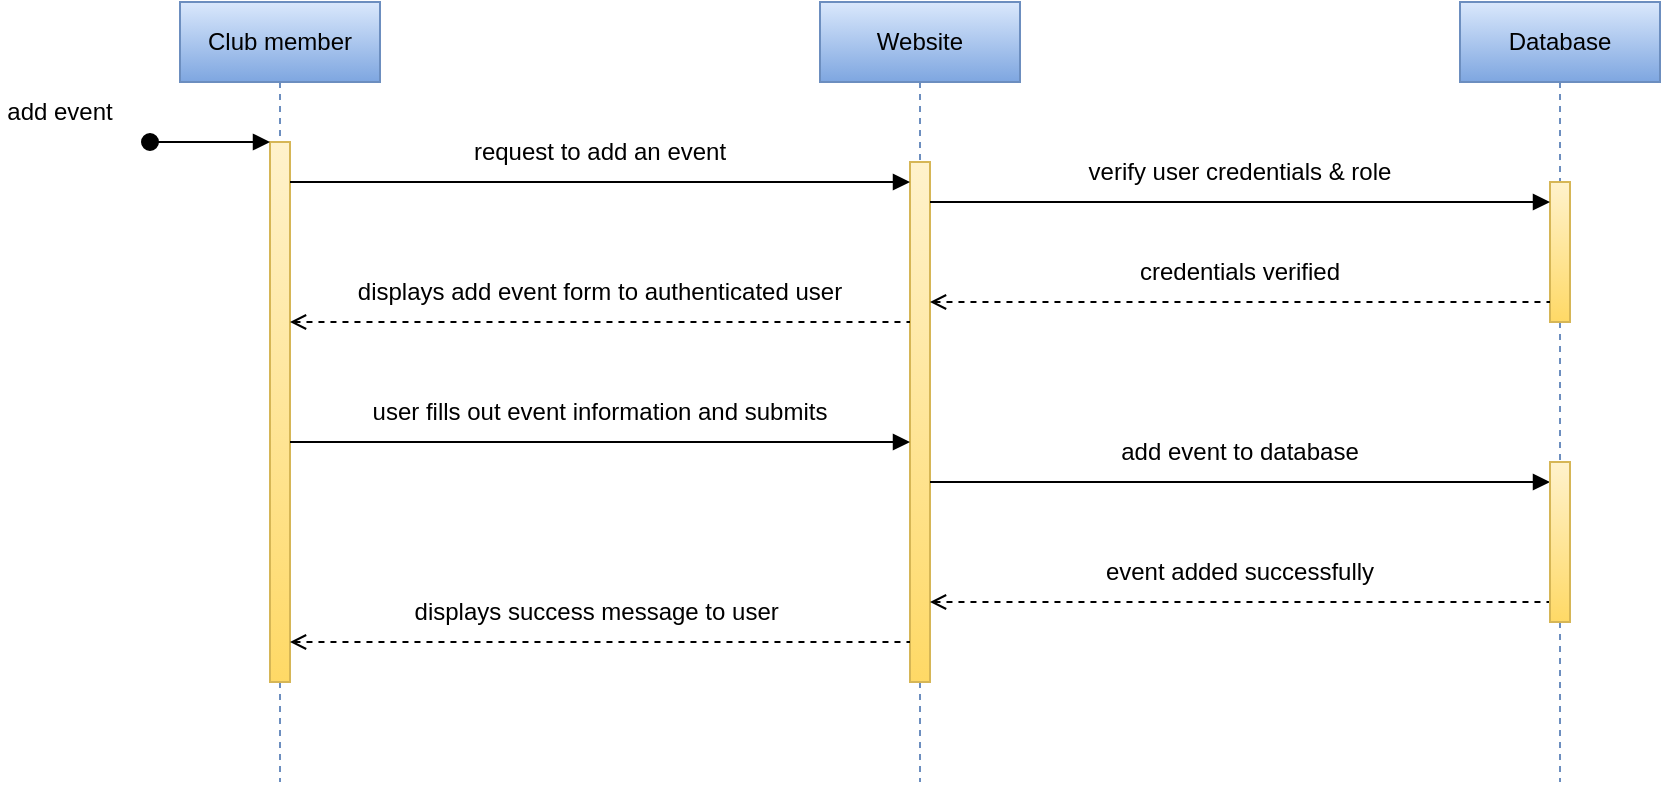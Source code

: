 <mxfile version="20.3.0" type="device"><diagram id="0ldy2uNuWINR3XcFG3o1" name="Page-1"><mxGraphModel dx="2128" dy="641" grid="1" gridSize="10" guides="1" tooltips="1" connect="1" arrows="1" fold="1" page="1" pageScale="1" pageWidth="850" pageHeight="1100" math="0" shadow="0"><root><mxCell id="0"/><mxCell id="1" parent="0"/><mxCell id="pMuSlzpFLt1DtaQOXShB-1" value="Club member" style="shape=umlLifeline;perimeter=lifelinePerimeter;whiteSpace=wrap;html=1;container=0;dropTarget=0;collapsible=0;recursiveResize=0;outlineConnect=0;portConstraint=eastwest;newEdgeStyle={&quot;edgeStyle&quot;:&quot;elbowEdgeStyle&quot;,&quot;elbow&quot;:&quot;vertical&quot;,&quot;curved&quot;:0,&quot;rounded&quot;:0};fillColor=#dae8fc;gradientColor=#7ea6e0;strokeColor=#6c8ebf;" parent="1" vertex="1"><mxGeometry x="80" y="50" width="100" height="390" as="geometry"/></mxCell><mxCell id="pMuSlzpFLt1DtaQOXShB-2" value="" style="html=1;points=[];perimeter=orthogonalPerimeter;outlineConnect=0;targetShapes=umlLifeline;portConstraint=eastwest;newEdgeStyle={&quot;edgeStyle&quot;:&quot;elbowEdgeStyle&quot;,&quot;elbow&quot;:&quot;vertical&quot;,&quot;curved&quot;:0,&quot;rounded&quot;:0};fillColor=#fff2cc;gradientColor=#ffd966;strokeColor=#d6b656;" parent="pMuSlzpFLt1DtaQOXShB-1" vertex="1"><mxGeometry x="45" y="70" width="10" height="270" as="geometry"/></mxCell><mxCell id="pMuSlzpFLt1DtaQOXShB-3" value="" style="html=1;verticalAlign=bottom;startArrow=oval;endArrow=block;startSize=8;edgeStyle=elbowEdgeStyle;elbow=vertical;curved=0;rounded=0;" parent="pMuSlzpFLt1DtaQOXShB-1" target="pMuSlzpFLt1DtaQOXShB-2" edge="1"><mxGeometry relative="1" as="geometry"><mxPoint x="-15" y="70" as="sourcePoint"/></mxGeometry></mxCell><mxCell id="pMuSlzpFLt1DtaQOXShB-4" value="Website" style="shape=umlLifeline;perimeter=lifelinePerimeter;whiteSpace=wrap;html=1;container=0;dropTarget=0;collapsible=0;recursiveResize=0;outlineConnect=0;portConstraint=eastwest;newEdgeStyle={&quot;edgeStyle&quot;:&quot;elbowEdgeStyle&quot;,&quot;elbow&quot;:&quot;vertical&quot;,&quot;curved&quot;:0,&quot;rounded&quot;:0};fillColor=#dae8fc;gradientColor=#7ea6e0;strokeColor=#6c8ebf;" parent="1" vertex="1"><mxGeometry x="400" y="50" width="100" height="390" as="geometry"/></mxCell><mxCell id="pMuSlzpFLt1DtaQOXShB-5" value="" style="html=1;points=[];perimeter=orthogonalPerimeter;outlineConnect=0;targetShapes=umlLifeline;portConstraint=eastwest;newEdgeStyle={&quot;edgeStyle&quot;:&quot;elbowEdgeStyle&quot;,&quot;elbow&quot;:&quot;vertical&quot;,&quot;curved&quot;:0,&quot;rounded&quot;:0};fillColor=#fff2cc;gradientColor=#ffd966;strokeColor=#d6b656;" parent="pMuSlzpFLt1DtaQOXShB-4" vertex="1"><mxGeometry x="45" y="80" width="10" height="260" as="geometry"/></mxCell><mxCell id="pMuSlzpFLt1DtaQOXShB-6" value="Database" style="shape=umlLifeline;perimeter=lifelinePerimeter;whiteSpace=wrap;html=1;container=0;dropTarget=0;collapsible=0;recursiveResize=0;outlineConnect=0;portConstraint=eastwest;newEdgeStyle={&quot;edgeStyle&quot;:&quot;elbowEdgeStyle&quot;,&quot;elbow&quot;:&quot;vertical&quot;,&quot;curved&quot;:0,&quot;rounded&quot;:0};fillColor=#dae8fc;strokeColor=#6c8ebf;gradientColor=#7ea6e0;" parent="1" vertex="1"><mxGeometry x="720" y="50" width="100" height="390" as="geometry"/></mxCell><mxCell id="pMuSlzpFLt1DtaQOXShB-7" value="&lt;span style=&quot;color: rgba(0, 0, 0, 0); font-family: monospace; font-size: 0px; text-align: start;&quot;&gt;%3CmxGraphModel%3E%3Croot%3E%3CmxCell%20id%3D%220%22%2F%3E%3CmxCell%20id%3D%221%22%20parent%3D%220%22%2F%3E%3CmxCell%20id%3D%222%22%20value%3D%22%22%20style%3D%22endArrow%3Dnone%3Bhtml%3D1%3Brounded%3D0%3BstartArrow%3Dopen%3BstartFill%3D0%3Bdashed%3D1%3B%22%20edge%3D%221%22%20parent%3D%221%22%3E%3CmxGeometry%20width%3D%2250%22%20height%3D%2250%22%20relative%3D%221%22%20as%3D%22geometry%22%3E%3CmxPoint%20x%3D%22455%22%20y%3D%22410%22%20as%3D%22sourcePoint%22%2F%3E%3CmxPoint%20x%3D%22769.5%22%20y%3D%22410%22%20as%3D%22targetPoint%22%2F%3E%3CArray%20as%3D%22points%22%3E%3CmxPoint%20x%3D%22610%22%20y%3D%22410%22%2F%3E%3C%2FArray%3E%3C%2FmxGeometry%3E%3C%2FmxCell%3E%3C%2Froot%3E%3C%2FmxGraphModel%3E&lt;/span&gt;" style="html=1;points=[];perimeter=orthogonalPerimeter;outlineConnect=0;targetShapes=umlLifeline;portConstraint=eastwest;newEdgeStyle={&quot;edgeStyle&quot;:&quot;elbowEdgeStyle&quot;,&quot;elbow&quot;:&quot;vertical&quot;,&quot;curved&quot;:0,&quot;rounded&quot;:0};fillColor=#fff2cc;gradientColor=#ffd966;strokeColor=#d6b656;" parent="pMuSlzpFLt1DtaQOXShB-6" vertex="1"><mxGeometry x="45" y="90" width="10" height="70" as="geometry"/></mxCell><mxCell id="pMuSlzpFLt1DtaQOXShB-8" value="request to add an event" style="text;html=1;strokeColor=none;fillColor=none;align=center;verticalAlign=middle;whiteSpace=wrap;rounded=0;" parent="1" vertex="1"><mxGeometry x="210" y="110" width="160" height="30" as="geometry"/></mxCell><mxCell id="pMuSlzpFLt1DtaQOXShB-9" value="displays add event form to authenticated user" style="text;html=1;strokeColor=none;fillColor=none;align=center;verticalAlign=middle;whiteSpace=wrap;rounded=0;" parent="1" vertex="1"><mxGeometry x="165" y="180" width="250" height="30" as="geometry"/></mxCell><mxCell id="pMuSlzpFLt1DtaQOXShB-10" value="user fills out event information and submits" style="text;html=1;strokeColor=none;fillColor=none;align=center;verticalAlign=middle;whiteSpace=wrap;rounded=0;" parent="1" vertex="1"><mxGeometry x="170" y="240" width="240" height="30" as="geometry"/></mxCell><mxCell id="pMuSlzpFLt1DtaQOXShB-15" value="" style="endArrow=block;html=1;rounded=0;endFill=1;" parent="1" source="pMuSlzpFLt1DtaQOXShB-2" target="pMuSlzpFLt1DtaQOXShB-5" edge="1"><mxGeometry width="50" height="50" relative="1" as="geometry"><mxPoint x="480" y="290" as="sourcePoint"/><mxPoint x="530" y="240" as="targetPoint"/><Array as="points"><mxPoint x="280" y="140"/></Array></mxGeometry></mxCell><mxCell id="pMuSlzpFLt1DtaQOXShB-19" value="" style="endArrow=block;html=1;rounded=0;endFill=1;" parent="1" source="pMuSlzpFLt1DtaQOXShB-5" target="v7qBS_tZo4EjwJVvwqDP-2" edge="1"><mxGeometry width="50" height="50" relative="1" as="geometry"><mxPoint x="460" y="340" as="sourcePoint"/><mxPoint x="750" y="230" as="targetPoint"/><Array as="points"><mxPoint x="610" y="290"/></Array></mxGeometry></mxCell><mxCell id="pMuSlzpFLt1DtaQOXShB-20" value="" style="endArrow=none;html=1;rounded=0;startArrow=open;startFill=0;dashed=1;" parent="1" source="pMuSlzpFLt1DtaQOXShB-5" target="v7qBS_tZo4EjwJVvwqDP-2" edge="1"><mxGeometry width="50" height="50" relative="1" as="geometry"><mxPoint x="450" y="400" as="sourcePoint"/><mxPoint x="750" y="230" as="targetPoint"/><Array as="points"><mxPoint x="630" y="350"/></Array></mxGeometry></mxCell><mxCell id="pMuSlzpFLt1DtaQOXShB-21" value="" style="endArrow=none;html=1;rounded=0;startArrow=open;startFill=0;dashed=1;" parent="1" source="pMuSlzpFLt1DtaQOXShB-2" target="pMuSlzpFLt1DtaQOXShB-5" edge="1"><mxGeometry width="50" height="50" relative="1" as="geometry"><mxPoint x="155" y="220" as="sourcePoint"/><mxPoint x="465" y="220" as="targetPoint"/><Array as="points"><mxPoint x="290" y="370"/></Array></mxGeometry></mxCell><mxCell id="pMuSlzpFLt1DtaQOXShB-25" value="add event to database" style="text;html=1;strokeColor=none;fillColor=none;align=center;verticalAlign=middle;whiteSpace=wrap;rounded=0;" parent="1" vertex="1"><mxGeometry x="500" y="260" width="220" height="30" as="geometry"/></mxCell><mxCell id="pMuSlzpFLt1DtaQOXShB-26" value="event added successfully" style="text;html=1;strokeColor=none;fillColor=none;align=center;verticalAlign=middle;whiteSpace=wrap;rounded=0;" parent="1" vertex="1"><mxGeometry x="520" y="320" width="180" height="30" as="geometry"/></mxCell><mxCell id="pMuSlzpFLt1DtaQOXShB-27" value="displays success message to user&amp;nbsp;" style="text;html=1;strokeColor=none;fillColor=none;align=center;verticalAlign=middle;whiteSpace=wrap;rounded=0;" parent="1" vertex="1"><mxGeometry x="196.25" y="340" width="187.5" height="30" as="geometry"/></mxCell><mxCell id="gaYad02PxDiUFJEhbfjb-1" value="" style="endArrow=block;html=1;rounded=0;endFill=1;" parent="1" source="pMuSlzpFLt1DtaQOXShB-5" target="pMuSlzpFLt1DtaQOXShB-7" edge="1"><mxGeometry width="50" height="50" relative="1" as="geometry"><mxPoint x="455" y="150" as="sourcePoint"/><mxPoint x="765" y="150" as="targetPoint"/><Array as="points"><mxPoint x="600" y="150"/></Array></mxGeometry></mxCell><mxCell id="gaYad02PxDiUFJEhbfjb-2" value="verify user credentials &amp;amp; role" style="text;html=1;strokeColor=none;fillColor=none;align=center;verticalAlign=middle;whiteSpace=wrap;rounded=0;" parent="1" vertex="1"><mxGeometry x="530" y="120" width="160" height="30" as="geometry"/></mxCell><mxCell id="gaYad02PxDiUFJEhbfjb-3" value="" style="endArrow=none;html=1;rounded=0;startArrow=open;startFill=0;dashed=1;" parent="1" source="pMuSlzpFLt1DtaQOXShB-5" target="pMuSlzpFLt1DtaQOXShB-7" edge="1"><mxGeometry width="50" height="50" relative="1" as="geometry"><mxPoint x="455" y="200" as="sourcePoint"/><mxPoint x="765" y="200" as="targetPoint"/><Array as="points"><mxPoint x="600" y="200"/></Array></mxGeometry></mxCell><mxCell id="gaYad02PxDiUFJEhbfjb-4" value="credentials verified" style="text;html=1;strokeColor=none;fillColor=none;align=center;verticalAlign=middle;whiteSpace=wrap;rounded=0;" parent="1" vertex="1"><mxGeometry x="530" y="170" width="160" height="30" as="geometry"/></mxCell><mxCell id="gaYad02PxDiUFJEhbfjb-6" value="" style="endArrow=none;html=1;rounded=0;startArrow=open;startFill=0;dashed=1;" parent="1" source="pMuSlzpFLt1DtaQOXShB-2" target="pMuSlzpFLt1DtaQOXShB-5" edge="1"><mxGeometry width="50" height="50" relative="1" as="geometry"><mxPoint x="135" y="210" as="sourcePoint"/><mxPoint x="445" y="210" as="targetPoint"/><Array as="points"><mxPoint x="280" y="210"/></Array></mxGeometry></mxCell><mxCell id="gaYad02PxDiUFJEhbfjb-7" value="" style="endArrow=block;html=1;rounded=0;endFill=1;" parent="1" source="pMuSlzpFLt1DtaQOXShB-2" target="pMuSlzpFLt1DtaQOXShB-5" edge="1"><mxGeometry width="50" height="50" relative="1" as="geometry"><mxPoint x="137.5" y="270" as="sourcePoint"/><mxPoint x="442.5" y="270" as="targetPoint"/><Array as="points"><mxPoint x="252.5" y="270"/><mxPoint x="382.5" y="270"/></Array></mxGeometry></mxCell><mxCell id="v7qBS_tZo4EjwJVvwqDP-1" value="add event" style="text;html=1;strokeColor=none;fillColor=none;align=center;verticalAlign=middle;whiteSpace=wrap;rounded=0;" parent="1" vertex="1"><mxGeometry x="-10" y="90" width="60" height="30" as="geometry"/></mxCell><mxCell id="v7qBS_tZo4EjwJVvwqDP-2" value="&lt;span style=&quot;color: rgba(0, 0, 0, 0); font-family: monospace; font-size: 0px; text-align: start;&quot;&gt;%3CmxGraphModel%3E%3Croot%3E%3CmxCell%20id%3D%220%22%2F%3E%3CmxCell%20id%3D%221%22%20parent%3D%220%22%2F%3E%3CmxCell%20id%3D%222%22%20value%3D%22%22%20style%3D%22endArrow%3Dnone%3Bhtml%3D1%3Brounded%3D0%3BstartArrow%3Dopen%3BstartFill%3D0%3Bdashed%3D1%3B%22%20edge%3D%221%22%20parent%3D%221%22%3E%3CmxGeometry%20width%3D%2250%22%20height%3D%2250%22%20relative%3D%221%22%20as%3D%22geometry%22%3E%3CmxPoint%20x%3D%22455%22%20y%3D%22410%22%20as%3D%22sourcePoint%22%2F%3E%3CmxPoint%20x%3D%22769.5%22%20y%3D%22410%22%20as%3D%22targetPoint%22%2F%3E%3CArray%20as%3D%22points%22%3E%3CmxPoint%20x%3D%22610%22%20y%3D%22410%22%2F%3E%3C%2FArray%3E%3C%2FmxGeometry%3E%3C%2FmxCell%3E%3C%2Froot%3E%3C%2FmxGraphModel%3E&lt;/span&gt;" style="html=1;points=[];perimeter=orthogonalPerimeter;outlineConnect=0;targetShapes=umlLifeline;portConstraint=eastwest;newEdgeStyle={&quot;edgeStyle&quot;:&quot;elbowEdgeStyle&quot;,&quot;elbow&quot;:&quot;vertical&quot;,&quot;curved&quot;:0,&quot;rounded&quot;:0};fillColor=#fff2cc;gradientColor=#ffd966;strokeColor=#d6b656;" parent="1" vertex="1"><mxGeometry x="765" y="280" width="10" height="80" as="geometry"/></mxCell></root></mxGraphModel></diagram></mxfile>